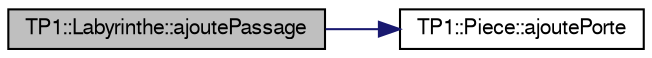 digraph "TP1::Labyrinthe::ajoutePassage"
{
 // LATEX_PDF_SIZE
  edge [fontname="FreeSans",fontsize="10",labelfontname="FreeSans",labelfontsize="10"];
  node [fontname="FreeSans",fontsize="10",shape=record];
  rankdir="LR";
  Node1 [label="TP1::Labyrinthe::ajoutePassage",height=0.2,width=0.4,color="black", fillcolor="grey75", style="filled", fontcolor="black",tooltip="Méthode privée fournie dans le fichier Labyrinthe.cpp, elle ajoute un passage dans un labyrinthe."];
  Node1 -> Node2 [color="midnightblue",fontsize="10",style="solid",fontname="FreeSans"];
  Node2 [label="TP1::Piece::ajoutePorte",height=0.2,width=0.4,color="black", fillcolor="white", style="filled",URL="$class_t_p1_1_1_piece.html#ae60deab3477259bdc1902b14677f9726",tooltip="Ajouter une porte à la liste des portes qui partent de la pièce."];
}
